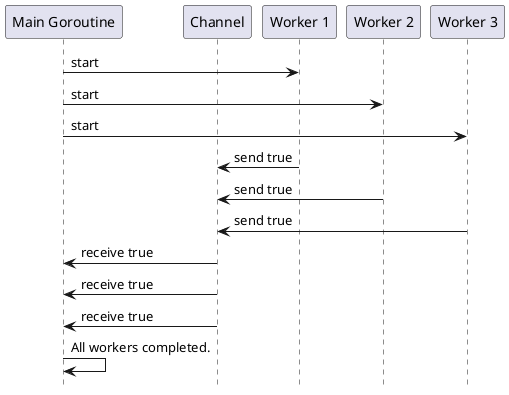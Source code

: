 @startuml
hide footbox
participant "Main Goroutine" as main
participant "Channel" as channel
participant "Worker 1" as w1
participant "Worker 2" as w2
participant "Worker 3" as w3

main -> w1 : start
main -> w2 : start
main -> w3 : start

w1 -> channel : send true
w2 -> channel : send true
w3 -> channel : send true

channel -> main : receive true
channel -> main : receive true
channel -> main : receive true

main -> main : All workers completed.

@enduml
